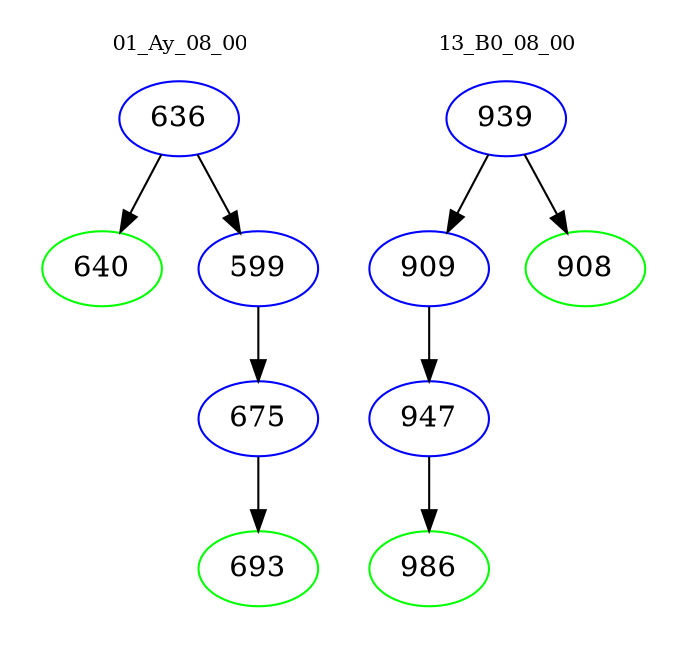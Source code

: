 digraph{
subgraph cluster_0 {
color = white
label = "01_Ay_08_00";
fontsize=10;
T0_636 [label="636", color="blue"]
T0_636 -> T0_640 [color="black"]
T0_640 [label="640", color="green"]
T0_636 -> T0_599 [color="black"]
T0_599 [label="599", color="blue"]
T0_599 -> T0_675 [color="black"]
T0_675 [label="675", color="blue"]
T0_675 -> T0_693 [color="black"]
T0_693 [label="693", color="green"]
}
subgraph cluster_1 {
color = white
label = "13_B0_08_00";
fontsize=10;
T1_939 [label="939", color="blue"]
T1_939 -> T1_909 [color="black"]
T1_909 [label="909", color="blue"]
T1_909 -> T1_947 [color="black"]
T1_947 [label="947", color="blue"]
T1_947 -> T1_986 [color="black"]
T1_986 [label="986", color="green"]
T1_939 -> T1_908 [color="black"]
T1_908 [label="908", color="green"]
}
}
